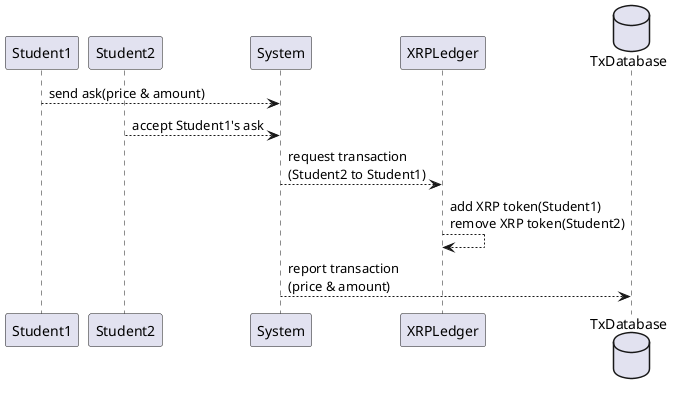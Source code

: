 @startuml sequence
participant Student1 as st1
participant Student2 as st2
participant System as sys
participant XRPLedger as xl
database TxDatabase as db2

st1 --> sys : send ask(price & amount)
st2 --> sys : accept Student1's ask
sys --> xl : request transaction\n(Student2 to Student1)
xl --> xl : add XRP token(Student1)\nremove XRP token(Student2)
sys --> db2 : report transaction\n(price & amount) 
@enduml